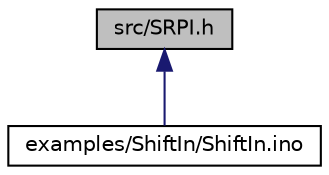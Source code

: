 digraph "src/SRPI.h"
{
  edge [fontname="Helvetica",fontsize="10",labelfontname="Helvetica",labelfontsize="10"];
  node [fontname="Helvetica",fontsize="10",shape=record];
  Node1 [label="src/SRPI.h",height=0.2,width=0.4,color="black", fillcolor="grey75", style="filled", fontcolor="black"];
  Node1 -> Node2 [dir="back",color="midnightblue",fontsize="10",style="solid",fontname="Helvetica"];
  Node2 [label="examples/ShiftIn/ShiftIn.ino",height=0.2,width=0.4,color="black", fillcolor="white", style="filled",URL="$d5/df7/ShiftIn_8ino.html"];
}
